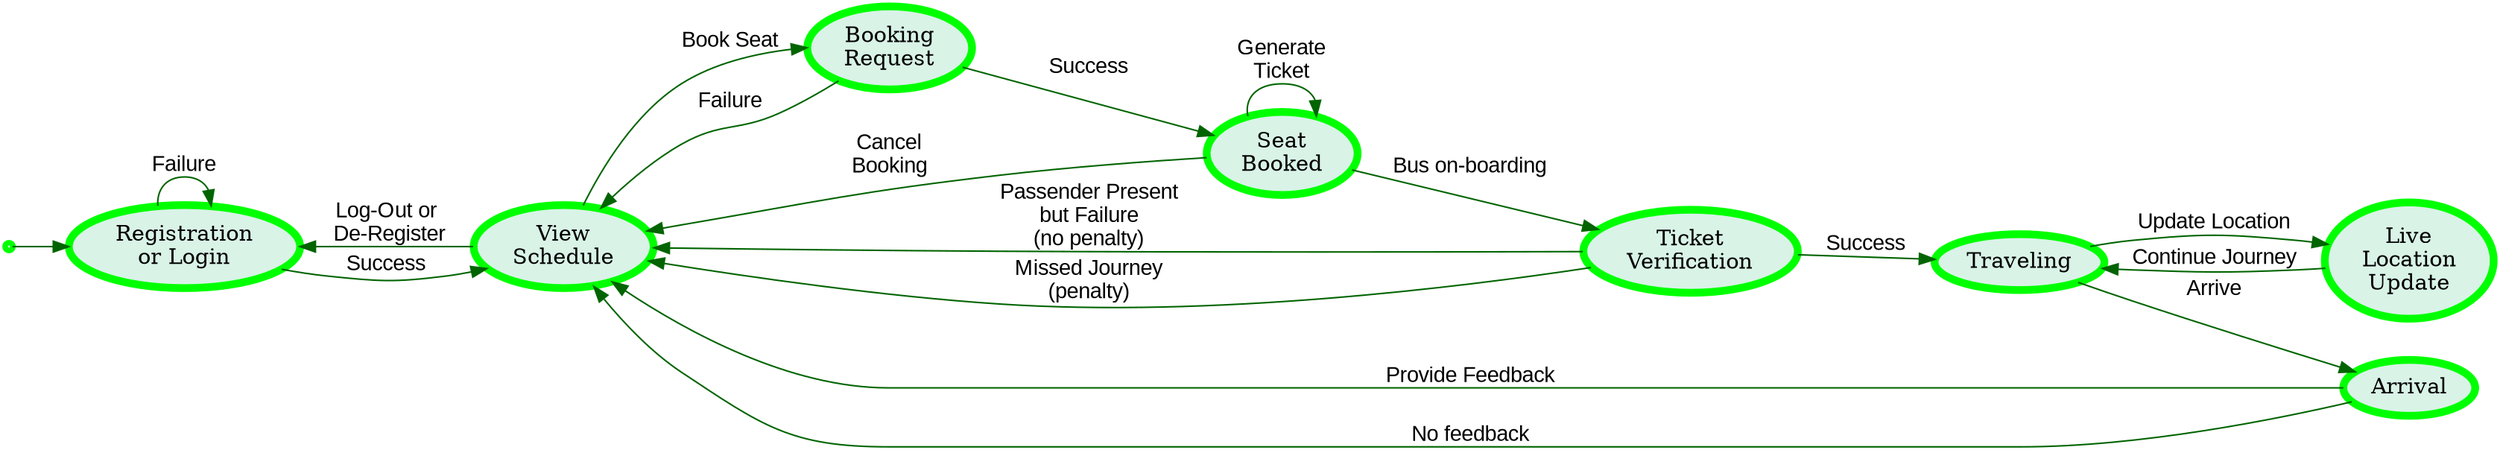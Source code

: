 digraph ShuttleGo_StateChart {
    rankdir=LR;
    node [shape=ellipse, color=green, fillcolor="#d9f3e7", style=filled, penwidth=5];
    edge [fontname="Arial",color=darkgreen];

    // States
    Initial [label="", shape=point];
    PassengerRegistration [label="Registration\nor Login"];
    ViewSchedule [label="View\nSchedule"];
    BookingSeat [label="Booking\nRequest"];
    SeatBooked [label="Seat\nBooked"];
    TicketVerification [label="Ticket\nVerification"];
    Traveling [label="Traveling"];
    Arrival [label="Arrival"];
    LiveLocationUpdate [label="Live\nLocation\nUpdate"];

    // Edges
    Initial -> PassengerRegistration;
    PassengerRegistration -> ViewSchedule [label="Log-Out or\n De-Register",dir=back];
    PassengerRegistration -> ViewSchedule [label="Success"];
    PassengerRegistration -> PassengerRegistration [label="Failure"]
    ViewSchedule -> BookingSeat [label="Book Seat"];
    BookingSeat -> ViewSchedule [label="Failure"];
    BookingSeat -> SeatBooked [label="Success"];
    SeatBooked -> TicketVerification [label="Bus on-boarding"];
    SeatBooked -> SeatBooked [label="Generate\nTicket"];
    SeatBooked -> ViewSchedule [label="Cancel\nBooking"];
    TicketVerification -> Traveling [label="Success"];
    TicketVerification -> ViewSchedule [label="Passender Present\nbut Failure\n(no penalty)"];
    TicketVerification -> ViewSchedule [label="Missed Journey\n(penalty)"];
    Traveling -> Arrival [label="Arrive"];
    Arrival -> ViewSchedule [label="Provide Feedback"];
    Arrival -> ViewSchedule [label="No feedback"];
    Traveling -> LiveLocationUpdate [label="Update Location"];
    LiveLocationUpdate -> Traveling [label="Continue Journey"];
}
